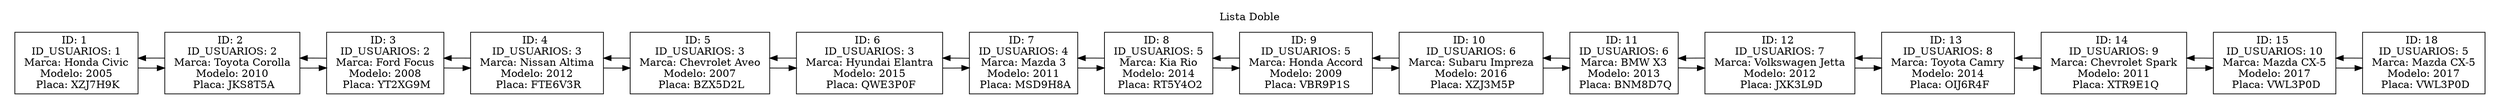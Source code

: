 digraph {
	node[shape=record];
	graph[pencolor=transparent];
	rankdir=LR;
	subgraph cluster_0{
		label = "Lista Doble";
			n0 [label = "{ID: 1 \n ID_USUARIOS: 1 \n Marca: Honda Civic \n Modelo: 2005 \n Placa: XZJ7H9K}"];
			n1 [label = "{ID: 2 \n ID_USUARIOS: 2 \n Marca: Toyota Corolla \n Modelo: 2010 \n Placa: JKS8T5A}"];
			n2 [label = "{ID: 3 \n ID_USUARIOS: 2 \n Marca: Ford Focus \n Modelo: 2008 \n Placa: YT2XG9M}"];
			n3 [label = "{ID: 4 \n ID_USUARIOS: 3 \n Marca: Nissan Altima \n Modelo: 2012 \n Placa: FTE6V3R}"];
			n4 [label = "{ID: 5 \n ID_USUARIOS: 3 \n Marca: Chevrolet Aveo \n Modelo: 2007 \n Placa: BZX5D2L}"];
			n5 [label = "{ID: 6 \n ID_USUARIOS: 3 \n Marca: Hyundai Elantra \n Modelo: 2015 \n Placa: QWE3P0F}"];
			n6 [label = "{ID: 7 \n ID_USUARIOS: 4 \n Marca: Mazda 3 \n Modelo: 2011 \n Placa: MSD9H8A}"];
			n7 [label = "{ID: 8 \n ID_USUARIOS: 5 \n Marca: Kia Rio \n Modelo: 2014 \n Placa: RT5Y4O2}"];
			n8 [label = "{ID: 9 \n ID_USUARIOS: 5 \n Marca: Honda Accord \n Modelo: 2009 \n Placa: VBR9P1S}"];
			n9 [label = "{ID: 10 \n ID_USUARIOS: 6 \n Marca: Subaru Impreza \n Modelo: 2016 \n Placa: XZJ3M5P}"];
			n10 [label = "{ID: 11 \n ID_USUARIOS: 6 \n Marca: BMW X3 \n Modelo: 2013 \n Placa: BNM8D7Q}"];
			n11 [label = "{ID: 12 \n ID_USUARIOS: 7 \n Marca: Volkswagen Jetta \n Modelo: 2012 \n Placa: JXK3L9D}"];
			n12 [label = "{ID: 13 \n ID_USUARIOS: 8 \n Marca: Toyota Camry \n Modelo: 2014 \n Placa: OIJ6R4F}"];
			n13 [label = "{ID: 14 \n ID_USUARIOS: 9 \n Marca: Chevrolet Spark \n Modelo: 2011 \n Placa: XTR9E1Q}"];
			n14 [label = "{ID: 15 \n ID_USUARIOS: 10 \n Marca: Mazda CX-5 \n Modelo: 2017 \n Placa: VWL3P0D}"];
			n15 [label = "{ID: 18 \n ID_USUARIOS: 5 \n Marca: Mazda CX-5 \n Modelo: 2017 \n Placa: VWL3P0D}"];
			n0->n1;
			n1->n2;
			n1->n0;
			n2->n3;
			n2->n1;
			n3->n4;
			n3->n2;
			n4->n5;
			n4->n3;
			n5->n6;
			n5->n4;
			n6->n7;
			n6->n5;
			n7->n8;
			n7->n6;
			n8->n9;
			n8->n7;
			n9->n10;
			n9->n8;
			n10->n11;
			n10->n9;
			n11->n12;
			n11->n10;
			n12->n13;
			n12->n11;
			n13->n14;
			n13->n12;
			n14->n15;
			n14->n13;
			n15->n14;
		}
}
